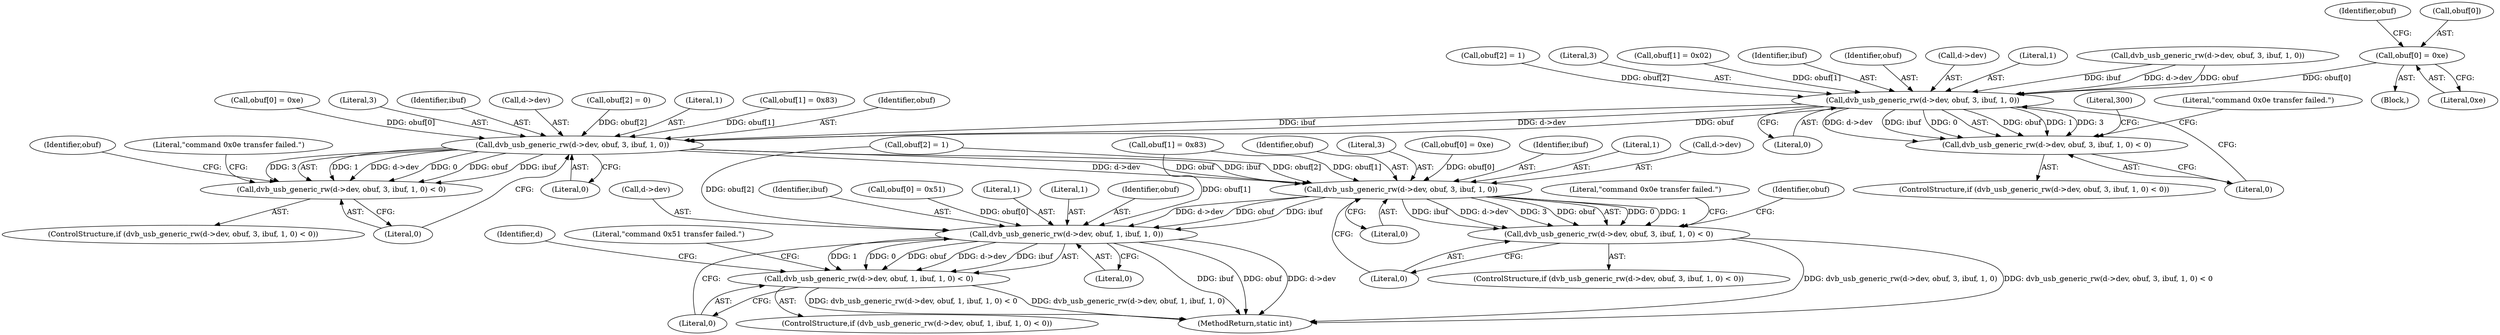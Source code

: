 digraph "1_linux_606142af57dad981b78707234cfbd15f9f7b7125_0@array" {
"1000123" [label="(Call,obuf[0] = 0xe)"];
"1000140" [label="(Call,dvb_usb_generic_rw(d->dev, obuf, 3, ibuf, 1, 0))"];
"1000139" [label="(Call,dvb_usb_generic_rw(d->dev, obuf, 3, ibuf, 1, 0) < 0)"];
"1000171" [label="(Call,dvb_usb_generic_rw(d->dev, obuf, 3, ibuf, 1, 0))"];
"1000170" [label="(Call,dvb_usb_generic_rw(d->dev, obuf, 3, ibuf, 1, 0) < 0)"];
"1000200" [label="(Call,dvb_usb_generic_rw(d->dev, obuf, 3, ibuf, 1, 0))"];
"1000199" [label="(Call,dvb_usb_generic_rw(d->dev, obuf, 3, ibuf, 1, 0) < 0)"];
"1000219" [label="(Call,dvb_usb_generic_rw(d->dev, obuf, 1, ibuf, 1, 0))"];
"1000218" [label="(Call,dvb_usb_generic_rw(d->dev, obuf, 1, ibuf, 1, 0) < 0)"];
"1000175" [label="(Identifier,obuf)"];
"1000226" [label="(Literal,1)"];
"1000154" [label="(Call,obuf[0] = 0xe)"];
"1000228" [label="(Literal,0)"];
"1000141" [label="(Call,d->dev)"];
"1000180" [label="(Literal,0)"];
"1000138" [label="(ControlStructure,if (dvb_usb_generic_rw(d->dev, obuf, 3, ibuf, 1, 0) < 0))"];
"1000140" [label="(Call,dvb_usb_generic_rw(d->dev, obuf, 3, ibuf, 1, 0))"];
"1000200" [label="(Call,dvb_usb_generic_rw(d->dev, obuf, 3, ibuf, 1, 0))"];
"1000183" [label="(Call,obuf[0] = 0xe)"];
"1000153" [label="(Literal,300)"];
"1000235" [label="(Identifier,d)"];
"1000123" [label="(Call,obuf[0] = 0xe)"];
"1000227" [label="(Literal,0)"];
"1000170" [label="(Call,dvb_usb_generic_rw(d->dev, obuf, 3, ibuf, 1, 0) < 0)"];
"1000176" [label="(Literal,3)"];
"1000177" [label="(Identifier,ibuf)"];
"1000172" [label="(Call,d->dev)"];
"1000223" [label="(Identifier,obuf)"];
"1000151" [label="(Literal,\"command 0x0e transfer failed.\")"];
"1000206" [label="(Identifier,ibuf)"];
"1000164" [label="(Call,obuf[2] = 0)"];
"1000219" [label="(Call,dvb_usb_generic_rw(d->dev, obuf, 1, ibuf, 1, 0))"];
"1000147" [label="(Literal,1)"];
"1000111" [label="(Call,dvb_usb_generic_rw(d->dev, obuf, 3, ibuf, 1, 0))"];
"1000169" [label="(ControlStructure,if (dvb_usb_generic_rw(d->dev, obuf, 3, ibuf, 1, 0) < 0))"];
"1000209" [label="(Literal,0)"];
"1000185" [label="(Identifier,obuf)"];
"1000290" [label="(MethodReturn,static int)"];
"1000198" [label="(ControlStructure,if (dvb_usb_generic_rw(d->dev, obuf, 3, ibuf, 1, 0) < 0))"];
"1000133" [label="(Call,obuf[2] = 1)"];
"1000230" [label="(Literal,\"command 0x51 transfer failed.\")"];
"1000211" [label="(Literal,\"command 0x0e transfer failed.\")"];
"1000145" [label="(Literal,3)"];
"1000149" [label="(Literal,0)"];
"1000220" [label="(Call,d->dev)"];
"1000193" [label="(Call,obuf[2] = 1)"];
"1000128" [label="(Call,obuf[1] = 0x02)"];
"1000207" [label="(Literal,1)"];
"1000199" [label="(Call,dvb_usb_generic_rw(d->dev, obuf, 3, ibuf, 1, 0) < 0)"];
"1000102" [label="(Block,)"];
"1000178" [label="(Literal,1)"];
"1000201" [label="(Call,d->dev)"];
"1000225" [label="(Identifier,ibuf)"];
"1000139" [label="(Call,dvb_usb_generic_rw(d->dev, obuf, 3, ibuf, 1, 0) < 0)"];
"1000214" [label="(Identifier,obuf)"];
"1000212" [label="(Call,obuf[0] = 0x51)"];
"1000204" [label="(Identifier,obuf)"];
"1000127" [label="(Literal,0xe)"];
"1000217" [label="(ControlStructure,if (dvb_usb_generic_rw(d->dev, obuf, 1, ibuf, 1, 0) < 0))"];
"1000148" [label="(Literal,0)"];
"1000224" [label="(Literal,1)"];
"1000146" [label="(Identifier,ibuf)"];
"1000171" [label="(Call,dvb_usb_generic_rw(d->dev, obuf, 3, ibuf, 1, 0))"];
"1000188" [label="(Call,obuf[1] = 0x83)"];
"1000130" [label="(Identifier,obuf)"];
"1000159" [label="(Call,obuf[1] = 0x83)"];
"1000208" [label="(Literal,0)"];
"1000218" [label="(Call,dvb_usb_generic_rw(d->dev, obuf, 1, ibuf, 1, 0) < 0)"];
"1000182" [label="(Literal,\"command 0x0e transfer failed.\")"];
"1000179" [label="(Literal,0)"];
"1000205" [label="(Literal,3)"];
"1000124" [label="(Call,obuf[0])"];
"1000144" [label="(Identifier,obuf)"];
"1000123" -> "1000102"  [label="AST: "];
"1000123" -> "1000127"  [label="CFG: "];
"1000124" -> "1000123"  [label="AST: "];
"1000127" -> "1000123"  [label="AST: "];
"1000130" -> "1000123"  [label="CFG: "];
"1000123" -> "1000140"  [label="DDG: obuf[0]"];
"1000140" -> "1000139"  [label="AST: "];
"1000140" -> "1000148"  [label="CFG: "];
"1000141" -> "1000140"  [label="AST: "];
"1000144" -> "1000140"  [label="AST: "];
"1000145" -> "1000140"  [label="AST: "];
"1000146" -> "1000140"  [label="AST: "];
"1000147" -> "1000140"  [label="AST: "];
"1000148" -> "1000140"  [label="AST: "];
"1000149" -> "1000140"  [label="CFG: "];
"1000140" -> "1000139"  [label="DDG: obuf"];
"1000140" -> "1000139"  [label="DDG: 1"];
"1000140" -> "1000139"  [label="DDG: 3"];
"1000140" -> "1000139"  [label="DDG: d->dev"];
"1000140" -> "1000139"  [label="DDG: ibuf"];
"1000140" -> "1000139"  [label="DDG: 0"];
"1000111" -> "1000140"  [label="DDG: d->dev"];
"1000111" -> "1000140"  [label="DDG: obuf"];
"1000111" -> "1000140"  [label="DDG: ibuf"];
"1000128" -> "1000140"  [label="DDG: obuf[1]"];
"1000133" -> "1000140"  [label="DDG: obuf[2]"];
"1000140" -> "1000171"  [label="DDG: d->dev"];
"1000140" -> "1000171"  [label="DDG: obuf"];
"1000140" -> "1000171"  [label="DDG: ibuf"];
"1000139" -> "1000138"  [label="AST: "];
"1000139" -> "1000149"  [label="CFG: "];
"1000149" -> "1000139"  [label="AST: "];
"1000151" -> "1000139"  [label="CFG: "];
"1000153" -> "1000139"  [label="CFG: "];
"1000171" -> "1000170"  [label="AST: "];
"1000171" -> "1000179"  [label="CFG: "];
"1000172" -> "1000171"  [label="AST: "];
"1000175" -> "1000171"  [label="AST: "];
"1000176" -> "1000171"  [label="AST: "];
"1000177" -> "1000171"  [label="AST: "];
"1000178" -> "1000171"  [label="AST: "];
"1000179" -> "1000171"  [label="AST: "];
"1000180" -> "1000171"  [label="CFG: "];
"1000171" -> "1000170"  [label="DDG: 1"];
"1000171" -> "1000170"  [label="DDG: d->dev"];
"1000171" -> "1000170"  [label="DDG: 0"];
"1000171" -> "1000170"  [label="DDG: obuf"];
"1000171" -> "1000170"  [label="DDG: ibuf"];
"1000171" -> "1000170"  [label="DDG: 3"];
"1000159" -> "1000171"  [label="DDG: obuf[1]"];
"1000164" -> "1000171"  [label="DDG: obuf[2]"];
"1000154" -> "1000171"  [label="DDG: obuf[0]"];
"1000171" -> "1000200"  [label="DDG: d->dev"];
"1000171" -> "1000200"  [label="DDG: obuf"];
"1000171" -> "1000200"  [label="DDG: ibuf"];
"1000170" -> "1000169"  [label="AST: "];
"1000170" -> "1000180"  [label="CFG: "];
"1000180" -> "1000170"  [label="AST: "];
"1000182" -> "1000170"  [label="CFG: "];
"1000185" -> "1000170"  [label="CFG: "];
"1000200" -> "1000199"  [label="AST: "];
"1000200" -> "1000208"  [label="CFG: "];
"1000201" -> "1000200"  [label="AST: "];
"1000204" -> "1000200"  [label="AST: "];
"1000205" -> "1000200"  [label="AST: "];
"1000206" -> "1000200"  [label="AST: "];
"1000207" -> "1000200"  [label="AST: "];
"1000208" -> "1000200"  [label="AST: "];
"1000209" -> "1000200"  [label="CFG: "];
"1000200" -> "1000199"  [label="DDG: 0"];
"1000200" -> "1000199"  [label="DDG: 1"];
"1000200" -> "1000199"  [label="DDG: ibuf"];
"1000200" -> "1000199"  [label="DDG: d->dev"];
"1000200" -> "1000199"  [label="DDG: 3"];
"1000200" -> "1000199"  [label="DDG: obuf"];
"1000193" -> "1000200"  [label="DDG: obuf[2]"];
"1000188" -> "1000200"  [label="DDG: obuf[1]"];
"1000183" -> "1000200"  [label="DDG: obuf[0]"];
"1000200" -> "1000219"  [label="DDG: d->dev"];
"1000200" -> "1000219"  [label="DDG: obuf"];
"1000200" -> "1000219"  [label="DDG: ibuf"];
"1000199" -> "1000198"  [label="AST: "];
"1000199" -> "1000209"  [label="CFG: "];
"1000209" -> "1000199"  [label="AST: "];
"1000211" -> "1000199"  [label="CFG: "];
"1000214" -> "1000199"  [label="CFG: "];
"1000199" -> "1000290"  [label="DDG: dvb_usb_generic_rw(d->dev, obuf, 3, ibuf, 1, 0)"];
"1000199" -> "1000290"  [label="DDG: dvb_usb_generic_rw(d->dev, obuf, 3, ibuf, 1, 0) < 0"];
"1000219" -> "1000218"  [label="AST: "];
"1000219" -> "1000227"  [label="CFG: "];
"1000220" -> "1000219"  [label="AST: "];
"1000223" -> "1000219"  [label="AST: "];
"1000224" -> "1000219"  [label="AST: "];
"1000225" -> "1000219"  [label="AST: "];
"1000226" -> "1000219"  [label="AST: "];
"1000227" -> "1000219"  [label="AST: "];
"1000228" -> "1000219"  [label="CFG: "];
"1000219" -> "1000290"  [label="DDG: ibuf"];
"1000219" -> "1000290"  [label="DDG: obuf"];
"1000219" -> "1000290"  [label="DDG: d->dev"];
"1000219" -> "1000218"  [label="DDG: 1"];
"1000219" -> "1000218"  [label="DDG: 0"];
"1000219" -> "1000218"  [label="DDG: obuf"];
"1000219" -> "1000218"  [label="DDG: d->dev"];
"1000219" -> "1000218"  [label="DDG: ibuf"];
"1000193" -> "1000219"  [label="DDG: obuf[2]"];
"1000188" -> "1000219"  [label="DDG: obuf[1]"];
"1000212" -> "1000219"  [label="DDG: obuf[0]"];
"1000218" -> "1000217"  [label="AST: "];
"1000218" -> "1000228"  [label="CFG: "];
"1000228" -> "1000218"  [label="AST: "];
"1000230" -> "1000218"  [label="CFG: "];
"1000235" -> "1000218"  [label="CFG: "];
"1000218" -> "1000290"  [label="DDG: dvb_usb_generic_rw(d->dev, obuf, 1, ibuf, 1, 0)"];
"1000218" -> "1000290"  [label="DDG: dvb_usb_generic_rw(d->dev, obuf, 1, ibuf, 1, 0) < 0"];
}
